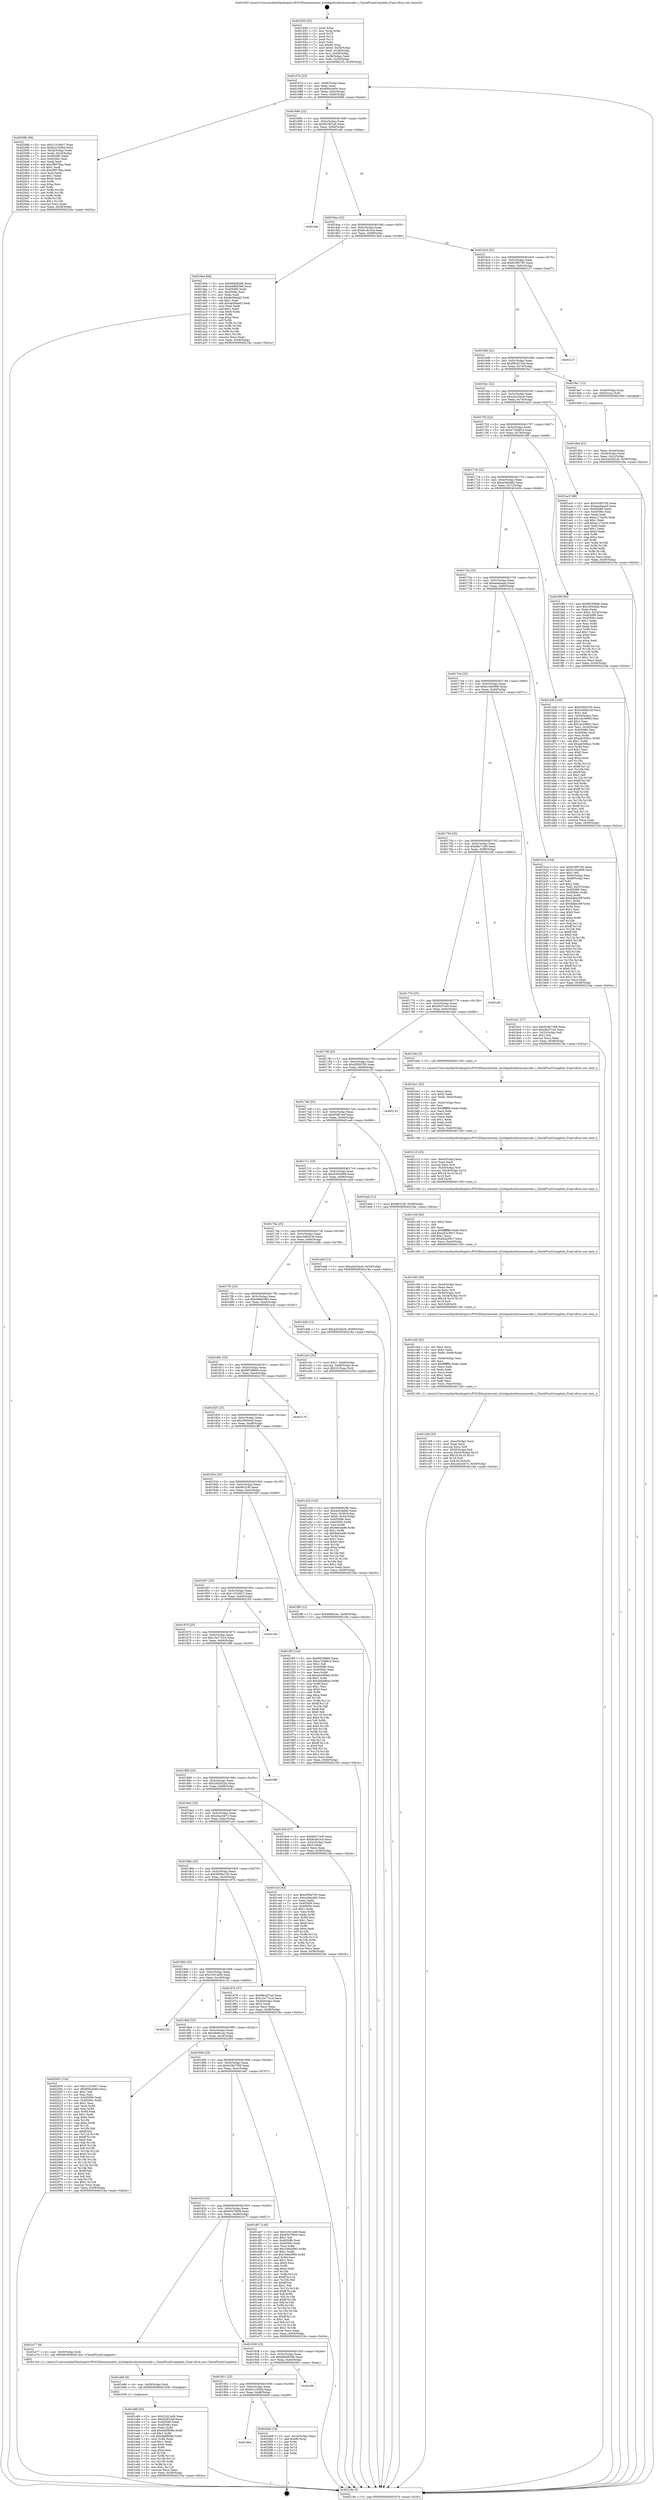 digraph "0x401650" {
  label = "0x401650 (/mnt/c/Users/mathe/Desktop/tcc/POCII/binaries/extr_h2odepsbrotlicencencode.c_CheckFlushComplete_Final-ollvm.out::main(0))"
  labelloc = "t"
  node[shape=record]

  Entry [label="",width=0.3,height=0.3,shape=circle,fillcolor=black,style=filled]
  "0x40167d" [label="{
     0x40167d [23]\l
     | [instrs]\l
     &nbsp;&nbsp;0x40167d \<+3\>: mov -0x58(%rbp),%eax\l
     &nbsp;&nbsp;0x401680 \<+2\>: mov %eax,%ecx\l
     &nbsp;&nbsp;0x401682 \<+6\>: sub $0x800cd404,%ecx\l
     &nbsp;&nbsp;0x401688 \<+3\>: mov %eax,-0x5c(%rbp)\l
     &nbsp;&nbsp;0x40168b \<+3\>: mov %ecx,-0x60(%rbp)\l
     &nbsp;&nbsp;0x40168e \<+6\>: je 000000000040208b \<main+0xa3b\>\l
  }"]
  "0x40208b" [label="{
     0x40208b [94]\l
     | [instrs]\l
     &nbsp;&nbsp;0x40208b \<+5\>: mov $0x115190c7,%eax\l
     &nbsp;&nbsp;0x402090 \<+5\>: mov $0x6c21656d,%ecx\l
     &nbsp;&nbsp;0x402095 \<+3\>: mov -0x34(%rbp),%edx\l
     &nbsp;&nbsp;0x402098 \<+3\>: mov %edx,-0x24(%rbp)\l
     &nbsp;&nbsp;0x40209b \<+7\>: mov 0x405080,%edx\l
     &nbsp;&nbsp;0x4020a2 \<+7\>: mov 0x40506c,%esi\l
     &nbsp;&nbsp;0x4020a9 \<+2\>: mov %edx,%edi\l
     &nbsp;&nbsp;0x4020ab \<+6\>: add $0xcf9078ea,%edi\l
     &nbsp;&nbsp;0x4020b1 \<+3\>: sub $0x1,%edi\l
     &nbsp;&nbsp;0x4020b4 \<+6\>: sub $0xcf9078ea,%edi\l
     &nbsp;&nbsp;0x4020ba \<+3\>: imul %edi,%edx\l
     &nbsp;&nbsp;0x4020bd \<+3\>: and $0x1,%edx\l
     &nbsp;&nbsp;0x4020c0 \<+3\>: cmp $0x0,%edx\l
     &nbsp;&nbsp;0x4020c3 \<+4\>: sete %r8b\l
     &nbsp;&nbsp;0x4020c7 \<+3\>: cmp $0xa,%esi\l
     &nbsp;&nbsp;0x4020ca \<+4\>: setl %r9b\l
     &nbsp;&nbsp;0x4020ce \<+3\>: mov %r8b,%r10b\l
     &nbsp;&nbsp;0x4020d1 \<+3\>: and %r9b,%r10b\l
     &nbsp;&nbsp;0x4020d4 \<+3\>: xor %r9b,%r8b\l
     &nbsp;&nbsp;0x4020d7 \<+3\>: or %r8b,%r10b\l
     &nbsp;&nbsp;0x4020da \<+4\>: test $0x1,%r10b\l
     &nbsp;&nbsp;0x4020de \<+3\>: cmovne %ecx,%eax\l
     &nbsp;&nbsp;0x4020e1 \<+3\>: mov %eax,-0x58(%rbp)\l
     &nbsp;&nbsp;0x4020e4 \<+5\>: jmp 000000000040218a \<main+0xb3a\>\l
  }"]
  "0x401694" [label="{
     0x401694 [22]\l
     | [instrs]\l
     &nbsp;&nbsp;0x401694 \<+5\>: jmp 0000000000401699 \<main+0x49\>\l
     &nbsp;&nbsp;0x401699 \<+3\>: mov -0x5c(%rbp),%eax\l
     &nbsp;&nbsp;0x40169c \<+5\>: sub $0x8a76f1a6,%eax\l
     &nbsp;&nbsp;0x4016a1 \<+3\>: mov %eax,-0x64(%rbp)\l
     &nbsp;&nbsp;0x4016a4 \<+6\>: je 0000000000401efe \<main+0x8ae\>\l
  }"]
  Exit [label="",width=0.3,height=0.3,shape=circle,fillcolor=black,style=filled,peripheries=2]
  "0x401efe" [label="{
     0x401efe\l
  }", style=dashed]
  "0x4016aa" [label="{
     0x4016aa [22]\l
     | [instrs]\l
     &nbsp;&nbsp;0x4016aa \<+5\>: jmp 00000000004016af \<main+0x5f\>\l
     &nbsp;&nbsp;0x4016af \<+3\>: mov -0x5c(%rbp),%eax\l
     &nbsp;&nbsp;0x4016b2 \<+5\>: sub $0x8cc8c3c4,%eax\l
     &nbsp;&nbsp;0x4016b7 \<+3\>: mov %eax,-0x68(%rbp)\l
     &nbsp;&nbsp;0x4016ba \<+6\>: je 00000000004019e4 \<main+0x394\>\l
  }"]
  "0x40196a" [label="{
     0x40196a\l
  }", style=dashed]
  "0x4019e4" [label="{
     0x4019e4 [88]\l
     | [instrs]\l
     &nbsp;&nbsp;0x4019e4 \<+5\>: mov $0x69dd8296,%eax\l
     &nbsp;&nbsp;0x4019e9 \<+5\>: mov $0xe98b6396,%ecx\l
     &nbsp;&nbsp;0x4019ee \<+7\>: mov 0x405080,%edx\l
     &nbsp;&nbsp;0x4019f5 \<+7\>: mov 0x40506c,%esi\l
     &nbsp;&nbsp;0x4019fc \<+2\>: mov %edx,%edi\l
     &nbsp;&nbsp;0x4019fe \<+6\>: sub $0x4e58dad3,%edi\l
     &nbsp;&nbsp;0x401a04 \<+3\>: sub $0x1,%edi\l
     &nbsp;&nbsp;0x401a07 \<+6\>: add $0x4e58dad3,%edi\l
     &nbsp;&nbsp;0x401a0d \<+3\>: imul %edi,%edx\l
     &nbsp;&nbsp;0x401a10 \<+3\>: and $0x1,%edx\l
     &nbsp;&nbsp;0x401a13 \<+3\>: cmp $0x0,%edx\l
     &nbsp;&nbsp;0x401a16 \<+4\>: sete %r8b\l
     &nbsp;&nbsp;0x401a1a \<+3\>: cmp $0xa,%esi\l
     &nbsp;&nbsp;0x401a1d \<+4\>: setl %r9b\l
     &nbsp;&nbsp;0x401a21 \<+3\>: mov %r8b,%r10b\l
     &nbsp;&nbsp;0x401a24 \<+3\>: and %r9b,%r10b\l
     &nbsp;&nbsp;0x401a27 \<+3\>: xor %r9b,%r8b\l
     &nbsp;&nbsp;0x401a2a \<+3\>: or %r8b,%r10b\l
     &nbsp;&nbsp;0x401a2d \<+4\>: test $0x1,%r10b\l
     &nbsp;&nbsp;0x401a31 \<+3\>: cmovne %ecx,%eax\l
     &nbsp;&nbsp;0x401a34 \<+3\>: mov %eax,-0x58(%rbp)\l
     &nbsp;&nbsp;0x401a37 \<+5\>: jmp 000000000040218a \<main+0xb3a\>\l
  }"]
  "0x4016c0" [label="{
     0x4016c0 [22]\l
     | [instrs]\l
     &nbsp;&nbsp;0x4016c0 \<+5\>: jmp 00000000004016c5 \<main+0x75\>\l
     &nbsp;&nbsp;0x4016c5 \<+3\>: mov -0x5c(%rbp),%eax\l
     &nbsp;&nbsp;0x4016c8 \<+5\>: sub $0x919f57d5,%eax\l
     &nbsp;&nbsp;0x4016cd \<+3\>: mov %eax,-0x6c(%rbp)\l
     &nbsp;&nbsp;0x4016d0 \<+6\>: je 0000000000402127 \<main+0xad7\>\l
  }"]
  "0x4020e9" [label="{
     0x4020e9 [19]\l
     | [instrs]\l
     &nbsp;&nbsp;0x4020e9 \<+3\>: mov -0x24(%rbp),%eax\l
     &nbsp;&nbsp;0x4020ec \<+7\>: add $0xd0,%rsp\l
     &nbsp;&nbsp;0x4020f3 \<+1\>: pop %rbx\l
     &nbsp;&nbsp;0x4020f4 \<+2\>: pop %r12\l
     &nbsp;&nbsp;0x4020f6 \<+2\>: pop %r14\l
     &nbsp;&nbsp;0x4020f8 \<+2\>: pop %r15\l
     &nbsp;&nbsp;0x4020fa \<+1\>: pop %rbp\l
     &nbsp;&nbsp;0x4020fb \<+1\>: ret\l
  }"]
  "0x402127" [label="{
     0x402127\l
  }", style=dashed]
  "0x4016d6" [label="{
     0x4016d6 [22]\l
     | [instrs]\l
     &nbsp;&nbsp;0x4016d6 \<+5\>: jmp 00000000004016db \<main+0x8b\>\l
     &nbsp;&nbsp;0x4016db \<+3\>: mov -0x5c(%rbp),%eax\l
     &nbsp;&nbsp;0x4016de \<+5\>: sub $0x98cd27ed,%eax\l
     &nbsp;&nbsp;0x4016e3 \<+3\>: mov %eax,-0x70(%rbp)\l
     &nbsp;&nbsp;0x4016e6 \<+6\>: je 00000000004019a7 \<main+0x357\>\l
  }"]
  "0x401951" [label="{
     0x401951 [25]\l
     | [instrs]\l
     &nbsp;&nbsp;0x401951 \<+5\>: jmp 0000000000401956 \<main+0x306\>\l
     &nbsp;&nbsp;0x401956 \<+3\>: mov -0x5c(%rbp),%eax\l
     &nbsp;&nbsp;0x401959 \<+5\>: sub $0x6c21656d,%eax\l
     &nbsp;&nbsp;0x40195e \<+6\>: mov %eax,-0xd8(%rbp)\l
     &nbsp;&nbsp;0x401964 \<+6\>: je 00000000004020e9 \<main+0xa99\>\l
  }"]
  "0x4019a7" [label="{
     0x4019a7 [13]\l
     | [instrs]\l
     &nbsp;&nbsp;0x4019a7 \<+4\>: mov -0x40(%rbp),%rax\l
     &nbsp;&nbsp;0x4019ab \<+4\>: mov 0x8(%rax),%rdi\l
     &nbsp;&nbsp;0x4019af \<+5\>: call 0000000000401060 \<atoi@plt\>\l
     | [calls]\l
     &nbsp;&nbsp;0x401060 \{1\} (unknown)\l
  }"]
  "0x4016ec" [label="{
     0x4016ec [22]\l
     | [instrs]\l
     &nbsp;&nbsp;0x4016ec \<+5\>: jmp 00000000004016f1 \<main+0xa1\>\l
     &nbsp;&nbsp;0x4016f1 \<+3\>: mov -0x5c(%rbp),%eax\l
     &nbsp;&nbsp;0x4016f4 \<+5\>: sub $0xa2b33ec6,%eax\l
     &nbsp;&nbsp;0x4016f9 \<+3\>: mov %eax,-0x74(%rbp)\l
     &nbsp;&nbsp;0x4016fc \<+6\>: je 0000000000401ac5 \<main+0x475\>\l
  }"]
  "0x4020fc" [label="{
     0x4020fc\l
  }", style=dashed]
  "0x401ac5" [label="{
     0x401ac5 [88]\l
     | [instrs]\l
     &nbsp;&nbsp;0x401ac5 \<+5\>: mov $0x919f57d5,%eax\l
     &nbsp;&nbsp;0x401aca \<+5\>: mov $0xaee6aaa0,%ecx\l
     &nbsp;&nbsp;0x401acf \<+7\>: mov 0x405080,%edx\l
     &nbsp;&nbsp;0x401ad6 \<+7\>: mov 0x40506c,%esi\l
     &nbsp;&nbsp;0x401add \<+2\>: mov %edx,%edi\l
     &nbsp;&nbsp;0x401adf \<+6\>: sub $0xa117a240,%edi\l
     &nbsp;&nbsp;0x401ae5 \<+3\>: sub $0x1,%edi\l
     &nbsp;&nbsp;0x401ae8 \<+6\>: add $0xa117a240,%edi\l
     &nbsp;&nbsp;0x401aee \<+3\>: imul %edi,%edx\l
     &nbsp;&nbsp;0x401af1 \<+3\>: and $0x1,%edx\l
     &nbsp;&nbsp;0x401af4 \<+3\>: cmp $0x0,%edx\l
     &nbsp;&nbsp;0x401af7 \<+4\>: sete %r8b\l
     &nbsp;&nbsp;0x401afb \<+3\>: cmp $0xa,%esi\l
     &nbsp;&nbsp;0x401afe \<+4\>: setl %r9b\l
     &nbsp;&nbsp;0x401b02 \<+3\>: mov %r8b,%r10b\l
     &nbsp;&nbsp;0x401b05 \<+3\>: and %r9b,%r10b\l
     &nbsp;&nbsp;0x401b08 \<+3\>: xor %r9b,%r8b\l
     &nbsp;&nbsp;0x401b0b \<+3\>: or %r8b,%r10b\l
     &nbsp;&nbsp;0x401b0e \<+4\>: test $0x1,%r10b\l
     &nbsp;&nbsp;0x401b12 \<+3\>: cmovne %ecx,%eax\l
     &nbsp;&nbsp;0x401b15 \<+3\>: mov %eax,-0x58(%rbp)\l
     &nbsp;&nbsp;0x401b18 \<+5\>: jmp 000000000040218a \<main+0xb3a\>\l
  }"]
  "0x401702" [label="{
     0x401702 [22]\l
     | [instrs]\l
     &nbsp;&nbsp;0x401702 \<+5\>: jmp 0000000000401707 \<main+0xb7\>\l
     &nbsp;&nbsp;0x401707 \<+3\>: mov -0x5c(%rbp),%eax\l
     &nbsp;&nbsp;0x40170a \<+5\>: sub $0xa72dd91d,%eax\l
     &nbsp;&nbsp;0x40170f \<+3\>: mov %eax,-0x78(%rbp)\l
     &nbsp;&nbsp;0x401712 \<+6\>: je 0000000000401f9f \<main+0x94f\>\l
  }"]
  "0x401e89" [label="{
     0x401e89 [93]\l
     | [instrs]\l
     &nbsp;&nbsp;0x401e89 \<+5\>: mov $0x31812ef4,%eax\l
     &nbsp;&nbsp;0x401e8e \<+5\>: mov $0xd5df14ef,%ecx\l
     &nbsp;&nbsp;0x401e93 \<+7\>: mov 0x405080,%edx\l
     &nbsp;&nbsp;0x401e9a \<+7\>: mov 0x40506c,%esi\l
     &nbsp;&nbsp;0x401ea1 \<+3\>: mov %edx,%r8d\l
     &nbsp;&nbsp;0x401ea4 \<+7\>: add $0xda9f809d,%r8d\l
     &nbsp;&nbsp;0x401eab \<+4\>: sub $0x1,%r8d\l
     &nbsp;&nbsp;0x401eaf \<+7\>: sub $0xda9f809d,%r8d\l
     &nbsp;&nbsp;0x401eb6 \<+4\>: imul %r8d,%edx\l
     &nbsp;&nbsp;0x401eba \<+3\>: and $0x1,%edx\l
     &nbsp;&nbsp;0x401ebd \<+3\>: cmp $0x0,%edx\l
     &nbsp;&nbsp;0x401ec0 \<+4\>: sete %r9b\l
     &nbsp;&nbsp;0x401ec4 \<+3\>: cmp $0xa,%esi\l
     &nbsp;&nbsp;0x401ec7 \<+4\>: setl %r10b\l
     &nbsp;&nbsp;0x401ecb \<+3\>: mov %r9b,%r11b\l
     &nbsp;&nbsp;0x401ece \<+3\>: and %r10b,%r11b\l
     &nbsp;&nbsp;0x401ed1 \<+3\>: xor %r10b,%r9b\l
     &nbsp;&nbsp;0x401ed4 \<+3\>: or %r9b,%r11b\l
     &nbsp;&nbsp;0x401ed7 \<+4\>: test $0x1,%r11b\l
     &nbsp;&nbsp;0x401edb \<+3\>: cmovne %ecx,%eax\l
     &nbsp;&nbsp;0x401ede \<+3\>: mov %eax,-0x58(%rbp)\l
     &nbsp;&nbsp;0x401ee1 \<+5\>: jmp 000000000040218a \<main+0xb3a\>\l
  }"]
  "0x401f9f" [label="{
     0x401f9f [90]\l
     | [instrs]\l
     &nbsp;&nbsp;0x401f9f \<+5\>: mov $0xf9539b66,%eax\l
     &nbsp;&nbsp;0x401fa4 \<+5\>: mov $0x39504ed,%ecx\l
     &nbsp;&nbsp;0x401fa9 \<+2\>: xor %edx,%edx\l
     &nbsp;&nbsp;0x401fab \<+7\>: movl $0x0,-0x34(%rbp)\l
     &nbsp;&nbsp;0x401fb2 \<+7\>: mov 0x405080,%esi\l
     &nbsp;&nbsp;0x401fb9 \<+7\>: mov 0x40506c,%edi\l
     &nbsp;&nbsp;0x401fc0 \<+3\>: sub $0x1,%edx\l
     &nbsp;&nbsp;0x401fc3 \<+3\>: mov %esi,%r8d\l
     &nbsp;&nbsp;0x401fc6 \<+3\>: add %edx,%r8d\l
     &nbsp;&nbsp;0x401fc9 \<+4\>: imul %r8d,%esi\l
     &nbsp;&nbsp;0x401fcd \<+3\>: and $0x1,%esi\l
     &nbsp;&nbsp;0x401fd0 \<+3\>: cmp $0x0,%esi\l
     &nbsp;&nbsp;0x401fd3 \<+4\>: sete %r9b\l
     &nbsp;&nbsp;0x401fd7 \<+3\>: cmp $0xa,%edi\l
     &nbsp;&nbsp;0x401fda \<+4\>: setl %r10b\l
     &nbsp;&nbsp;0x401fde \<+3\>: mov %r9b,%r11b\l
     &nbsp;&nbsp;0x401fe1 \<+3\>: and %r10b,%r11b\l
     &nbsp;&nbsp;0x401fe4 \<+3\>: xor %r10b,%r9b\l
     &nbsp;&nbsp;0x401fe7 \<+3\>: or %r9b,%r11b\l
     &nbsp;&nbsp;0x401fea \<+4\>: test $0x1,%r11b\l
     &nbsp;&nbsp;0x401fee \<+3\>: cmovne %ecx,%eax\l
     &nbsp;&nbsp;0x401ff1 \<+3\>: mov %eax,-0x58(%rbp)\l
     &nbsp;&nbsp;0x401ff4 \<+5\>: jmp 000000000040218a \<main+0xb3a\>\l
  }"]
  "0x401718" [label="{
     0x401718 [22]\l
     | [instrs]\l
     &nbsp;&nbsp;0x401718 \<+5\>: jmp 000000000040171d \<main+0xcd\>\l
     &nbsp;&nbsp;0x40171d \<+3\>: mov -0x5c(%rbp),%eax\l
     &nbsp;&nbsp;0x401720 \<+5\>: sub $0xac9a4482,%eax\l
     &nbsp;&nbsp;0x401725 \<+3\>: mov %eax,-0x7c(%rbp)\l
     &nbsp;&nbsp;0x401728 \<+6\>: je 0000000000401d36 \<main+0x6e6\>\l
  }"]
  "0x401e80" [label="{
     0x401e80 [9]\l
     | [instrs]\l
     &nbsp;&nbsp;0x401e80 \<+4\>: mov -0x50(%rbp),%rdi\l
     &nbsp;&nbsp;0x401e84 \<+5\>: call 0000000000401030 \<free@plt\>\l
     | [calls]\l
     &nbsp;&nbsp;0x401030 \{1\} (unknown)\l
  }"]
  "0x401d36" [label="{
     0x401d36 [165]\l
     | [instrs]\l
     &nbsp;&nbsp;0x401d36 \<+5\>: mov $0xd3f5d705,%eax\l
     &nbsp;&nbsp;0x401d3b \<+5\>: mov $0xe349423d,%ecx\l
     &nbsp;&nbsp;0x401d40 \<+2\>: mov $0x1,%dl\l
     &nbsp;&nbsp;0x401d42 \<+3\>: mov -0x54(%rbp),%esi\l
     &nbsp;&nbsp;0x401d45 \<+6\>: add $0x1ac599e5,%esi\l
     &nbsp;&nbsp;0x401d4b \<+3\>: add $0x1,%esi\l
     &nbsp;&nbsp;0x401d4e \<+6\>: sub $0x1ac599e5,%esi\l
     &nbsp;&nbsp;0x401d54 \<+3\>: mov %esi,-0x54(%rbp)\l
     &nbsp;&nbsp;0x401d57 \<+7\>: mov 0x405080,%esi\l
     &nbsp;&nbsp;0x401d5e \<+7\>: mov 0x40506c,%edi\l
     &nbsp;&nbsp;0x401d65 \<+3\>: mov %esi,%r8d\l
     &nbsp;&nbsp;0x401d68 \<+7\>: add $0xadc50ba1,%r8d\l
     &nbsp;&nbsp;0x401d6f \<+4\>: sub $0x1,%r8d\l
     &nbsp;&nbsp;0x401d73 \<+7\>: sub $0xadc50ba1,%r8d\l
     &nbsp;&nbsp;0x401d7a \<+4\>: imul %r8d,%esi\l
     &nbsp;&nbsp;0x401d7e \<+3\>: and $0x1,%esi\l
     &nbsp;&nbsp;0x401d81 \<+3\>: cmp $0x0,%esi\l
     &nbsp;&nbsp;0x401d84 \<+4\>: sete %r9b\l
     &nbsp;&nbsp;0x401d88 \<+3\>: cmp $0xa,%edi\l
     &nbsp;&nbsp;0x401d8b \<+4\>: setl %r10b\l
     &nbsp;&nbsp;0x401d8f \<+3\>: mov %r9b,%r11b\l
     &nbsp;&nbsp;0x401d92 \<+4\>: xor $0xff,%r11b\l
     &nbsp;&nbsp;0x401d96 \<+3\>: mov %r10b,%bl\l
     &nbsp;&nbsp;0x401d99 \<+3\>: xor $0xff,%bl\l
     &nbsp;&nbsp;0x401d9c \<+3\>: xor $0x1,%dl\l
     &nbsp;&nbsp;0x401d9f \<+3\>: mov %r11b,%r14b\l
     &nbsp;&nbsp;0x401da2 \<+4\>: and $0xff,%r14b\l
     &nbsp;&nbsp;0x401da6 \<+3\>: and %dl,%r9b\l
     &nbsp;&nbsp;0x401da9 \<+3\>: mov %bl,%r15b\l
     &nbsp;&nbsp;0x401dac \<+4\>: and $0xff,%r15b\l
     &nbsp;&nbsp;0x401db0 \<+3\>: and %dl,%r10b\l
     &nbsp;&nbsp;0x401db3 \<+3\>: or %r9b,%r14b\l
     &nbsp;&nbsp;0x401db6 \<+3\>: or %r10b,%r15b\l
     &nbsp;&nbsp;0x401db9 \<+3\>: xor %r15b,%r14b\l
     &nbsp;&nbsp;0x401dbc \<+3\>: or %bl,%r11b\l
     &nbsp;&nbsp;0x401dbf \<+4\>: xor $0xff,%r11b\l
     &nbsp;&nbsp;0x401dc3 \<+3\>: or $0x1,%dl\l
     &nbsp;&nbsp;0x401dc6 \<+3\>: and %dl,%r11b\l
     &nbsp;&nbsp;0x401dc9 \<+3\>: or %r11b,%r14b\l
     &nbsp;&nbsp;0x401dcc \<+4\>: test $0x1,%r14b\l
     &nbsp;&nbsp;0x401dd0 \<+3\>: cmovne %ecx,%eax\l
     &nbsp;&nbsp;0x401dd3 \<+3\>: mov %eax,-0x58(%rbp)\l
     &nbsp;&nbsp;0x401dd6 \<+5\>: jmp 000000000040218a \<main+0xb3a\>\l
  }"]
  "0x40172e" [label="{
     0x40172e [22]\l
     | [instrs]\l
     &nbsp;&nbsp;0x40172e \<+5\>: jmp 0000000000401733 \<main+0xe3\>\l
     &nbsp;&nbsp;0x401733 \<+3\>: mov -0x5c(%rbp),%eax\l
     &nbsp;&nbsp;0x401736 \<+5\>: sub $0xaee6aaa0,%eax\l
     &nbsp;&nbsp;0x40173b \<+3\>: mov %eax,-0x80(%rbp)\l
     &nbsp;&nbsp;0x40173e \<+6\>: je 0000000000401b1d \<main+0x4cd\>\l
  }"]
  "0x401938" [label="{
     0x401938 [25]\l
     | [instrs]\l
     &nbsp;&nbsp;0x401938 \<+5\>: jmp 000000000040193d \<main+0x2ed\>\l
     &nbsp;&nbsp;0x40193d \<+3\>: mov -0x5c(%rbp),%eax\l
     &nbsp;&nbsp;0x401940 \<+5\>: sub $0x69dd8296,%eax\l
     &nbsp;&nbsp;0x401945 \<+6\>: mov %eax,-0xd4(%rbp)\l
     &nbsp;&nbsp;0x40194b \<+6\>: je 00000000004020fc \<main+0xaac\>\l
  }"]
  "0x401b1d" [label="{
     0x401b1d [164]\l
     | [instrs]\l
     &nbsp;&nbsp;0x401b1d \<+5\>: mov $0x919f57d5,%eax\l
     &nbsp;&nbsp;0x401b22 \<+5\>: mov $0xb10a0908,%ecx\l
     &nbsp;&nbsp;0x401b27 \<+2\>: mov $0x1,%dl\l
     &nbsp;&nbsp;0x401b29 \<+3\>: mov -0x54(%rbp),%esi\l
     &nbsp;&nbsp;0x401b2c \<+3\>: cmp -0x48(%rbp),%esi\l
     &nbsp;&nbsp;0x401b2f \<+4\>: setl %dil\l
     &nbsp;&nbsp;0x401b33 \<+4\>: and $0x1,%dil\l
     &nbsp;&nbsp;0x401b37 \<+4\>: mov %dil,-0x25(%rbp)\l
     &nbsp;&nbsp;0x401b3b \<+7\>: mov 0x405080,%esi\l
     &nbsp;&nbsp;0x401b42 \<+8\>: mov 0x40506c,%r8d\l
     &nbsp;&nbsp;0x401b4a \<+3\>: mov %esi,%r9d\l
     &nbsp;&nbsp;0x401b4d \<+7\>: add $0x6dbbc0ff,%r9d\l
     &nbsp;&nbsp;0x401b54 \<+4\>: sub $0x1,%r9d\l
     &nbsp;&nbsp;0x401b58 \<+7\>: sub $0x6dbbc0ff,%r9d\l
     &nbsp;&nbsp;0x401b5f \<+4\>: imul %r9d,%esi\l
     &nbsp;&nbsp;0x401b63 \<+3\>: and $0x1,%esi\l
     &nbsp;&nbsp;0x401b66 \<+3\>: cmp $0x0,%esi\l
     &nbsp;&nbsp;0x401b69 \<+4\>: sete %dil\l
     &nbsp;&nbsp;0x401b6d \<+4\>: cmp $0xa,%r8d\l
     &nbsp;&nbsp;0x401b71 \<+4\>: setl %r10b\l
     &nbsp;&nbsp;0x401b75 \<+3\>: mov %dil,%r11b\l
     &nbsp;&nbsp;0x401b78 \<+4\>: xor $0xff,%r11b\l
     &nbsp;&nbsp;0x401b7c \<+3\>: mov %r10b,%bl\l
     &nbsp;&nbsp;0x401b7f \<+3\>: xor $0xff,%bl\l
     &nbsp;&nbsp;0x401b82 \<+3\>: xor $0x0,%dl\l
     &nbsp;&nbsp;0x401b85 \<+3\>: mov %r11b,%r14b\l
     &nbsp;&nbsp;0x401b88 \<+4\>: and $0x0,%r14b\l
     &nbsp;&nbsp;0x401b8c \<+3\>: and %dl,%dil\l
     &nbsp;&nbsp;0x401b8f \<+3\>: mov %bl,%r15b\l
     &nbsp;&nbsp;0x401b92 \<+4\>: and $0x0,%r15b\l
     &nbsp;&nbsp;0x401b96 \<+3\>: and %dl,%r10b\l
     &nbsp;&nbsp;0x401b99 \<+3\>: or %dil,%r14b\l
     &nbsp;&nbsp;0x401b9c \<+3\>: or %r10b,%r15b\l
     &nbsp;&nbsp;0x401b9f \<+3\>: xor %r15b,%r14b\l
     &nbsp;&nbsp;0x401ba2 \<+3\>: or %bl,%r11b\l
     &nbsp;&nbsp;0x401ba5 \<+4\>: xor $0xff,%r11b\l
     &nbsp;&nbsp;0x401ba9 \<+3\>: or $0x0,%dl\l
     &nbsp;&nbsp;0x401bac \<+3\>: and %dl,%r11b\l
     &nbsp;&nbsp;0x401baf \<+3\>: or %r11b,%r14b\l
     &nbsp;&nbsp;0x401bb2 \<+4\>: test $0x1,%r14b\l
     &nbsp;&nbsp;0x401bb6 \<+3\>: cmovne %ecx,%eax\l
     &nbsp;&nbsp;0x401bb9 \<+3\>: mov %eax,-0x58(%rbp)\l
     &nbsp;&nbsp;0x401bbc \<+5\>: jmp 000000000040218a \<main+0xb3a\>\l
  }"]
  "0x401744" [label="{
     0x401744 [25]\l
     | [instrs]\l
     &nbsp;&nbsp;0x401744 \<+5\>: jmp 0000000000401749 \<main+0xf9\>\l
     &nbsp;&nbsp;0x401749 \<+3\>: mov -0x5c(%rbp),%eax\l
     &nbsp;&nbsp;0x40174c \<+5\>: sub $0xb10a0908,%eax\l
     &nbsp;&nbsp;0x401751 \<+6\>: mov %eax,-0x84(%rbp)\l
     &nbsp;&nbsp;0x401757 \<+6\>: je 0000000000401bc1 \<main+0x571\>\l
  }"]
  "0x401e77" [label="{
     0x401e77 [9]\l
     | [instrs]\l
     &nbsp;&nbsp;0x401e77 \<+4\>: mov -0x50(%rbp),%rdi\l
     &nbsp;&nbsp;0x401e7b \<+5\>: call 00000000004013c0 \<CheckFlushComplete\>\l
     | [calls]\l
     &nbsp;&nbsp;0x4013c0 \{1\} (/mnt/c/Users/mathe/Desktop/tcc/POCII/binaries/extr_h2odepsbrotlicencencode.c_CheckFlushComplete_Final-ollvm.out::CheckFlushComplete)\l
  }"]
  "0x401bc1" [label="{
     0x401bc1 [27]\l
     | [instrs]\l
     &nbsp;&nbsp;0x401bc1 \<+5\>: mov $0x618e7309,%eax\l
     &nbsp;&nbsp;0x401bc6 \<+5\>: mov $0xd0cf7ce5,%ecx\l
     &nbsp;&nbsp;0x401bcb \<+3\>: mov -0x25(%rbp),%dl\l
     &nbsp;&nbsp;0x401bce \<+3\>: test $0x1,%dl\l
     &nbsp;&nbsp;0x401bd1 \<+3\>: cmovne %ecx,%eax\l
     &nbsp;&nbsp;0x401bd4 \<+3\>: mov %eax,-0x58(%rbp)\l
     &nbsp;&nbsp;0x401bd7 \<+5\>: jmp 000000000040218a \<main+0xb3a\>\l
  }"]
  "0x40175d" [label="{
     0x40175d [25]\l
     | [instrs]\l
     &nbsp;&nbsp;0x40175d \<+5\>: jmp 0000000000401762 \<main+0x112\>\l
     &nbsp;&nbsp;0x401762 \<+3\>: mov -0x5c(%rbp),%eax\l
     &nbsp;&nbsp;0x401765 \<+5\>: sub $0xb8e71ef0,%eax\l
     &nbsp;&nbsp;0x40176a \<+6\>: mov %eax,-0x88(%rbp)\l
     &nbsp;&nbsp;0x401770 \<+6\>: je 0000000000401ef2 \<main+0x8a2\>\l
  }"]
  "0x40191f" [label="{
     0x40191f [25]\l
     | [instrs]\l
     &nbsp;&nbsp;0x40191f \<+5\>: jmp 0000000000401924 \<main+0x2d4\>\l
     &nbsp;&nbsp;0x401924 \<+3\>: mov -0x5c(%rbp),%eax\l
     &nbsp;&nbsp;0x401927 \<+5\>: sub $0x65e790f4,%eax\l
     &nbsp;&nbsp;0x40192c \<+6\>: mov %eax,-0xd0(%rbp)\l
     &nbsp;&nbsp;0x401932 \<+6\>: je 0000000000401e77 \<main+0x827\>\l
  }"]
  "0x401ef2" [label="{
     0x401ef2\l
  }", style=dashed]
  "0x401776" [label="{
     0x401776 [25]\l
     | [instrs]\l
     &nbsp;&nbsp;0x401776 \<+5\>: jmp 000000000040177b \<main+0x12b\>\l
     &nbsp;&nbsp;0x40177b \<+3\>: mov -0x5c(%rbp),%eax\l
     &nbsp;&nbsp;0x40177e \<+5\>: sub $0xd0cf7ce5,%eax\l
     &nbsp;&nbsp;0x401783 \<+6\>: mov %eax,-0x8c(%rbp)\l
     &nbsp;&nbsp;0x401789 \<+6\>: je 0000000000401bdc \<main+0x58c\>\l
  }"]
  "0x401de7" [label="{
     0x401de7 [144]\l
     | [instrs]\l
     &nbsp;&nbsp;0x401de7 \<+5\>: mov $0x31812ef4,%eax\l
     &nbsp;&nbsp;0x401dec \<+5\>: mov $0x65e790f4,%ecx\l
     &nbsp;&nbsp;0x401df1 \<+2\>: mov $0x1,%dl\l
     &nbsp;&nbsp;0x401df3 \<+7\>: mov 0x405080,%esi\l
     &nbsp;&nbsp;0x401dfa \<+7\>: mov 0x40506c,%edi\l
     &nbsp;&nbsp;0x401e01 \<+3\>: mov %esi,%r8d\l
     &nbsp;&nbsp;0x401e04 \<+7\>: add $0x169a5985,%r8d\l
     &nbsp;&nbsp;0x401e0b \<+4\>: sub $0x1,%r8d\l
     &nbsp;&nbsp;0x401e0f \<+7\>: sub $0x169a5985,%r8d\l
     &nbsp;&nbsp;0x401e16 \<+4\>: imul %r8d,%esi\l
     &nbsp;&nbsp;0x401e1a \<+3\>: and $0x1,%esi\l
     &nbsp;&nbsp;0x401e1d \<+3\>: cmp $0x0,%esi\l
     &nbsp;&nbsp;0x401e20 \<+4\>: sete %r9b\l
     &nbsp;&nbsp;0x401e24 \<+3\>: cmp $0xa,%edi\l
     &nbsp;&nbsp;0x401e27 \<+4\>: setl %r10b\l
     &nbsp;&nbsp;0x401e2b \<+3\>: mov %r9b,%r11b\l
     &nbsp;&nbsp;0x401e2e \<+4\>: xor $0xff,%r11b\l
     &nbsp;&nbsp;0x401e32 \<+3\>: mov %r10b,%bl\l
     &nbsp;&nbsp;0x401e35 \<+3\>: xor $0xff,%bl\l
     &nbsp;&nbsp;0x401e38 \<+3\>: xor $0x1,%dl\l
     &nbsp;&nbsp;0x401e3b \<+3\>: mov %r11b,%r14b\l
     &nbsp;&nbsp;0x401e3e \<+4\>: and $0xff,%r14b\l
     &nbsp;&nbsp;0x401e42 \<+3\>: and %dl,%r9b\l
     &nbsp;&nbsp;0x401e45 \<+3\>: mov %bl,%r15b\l
     &nbsp;&nbsp;0x401e48 \<+4\>: and $0xff,%r15b\l
     &nbsp;&nbsp;0x401e4c \<+3\>: and %dl,%r10b\l
     &nbsp;&nbsp;0x401e4f \<+3\>: or %r9b,%r14b\l
     &nbsp;&nbsp;0x401e52 \<+3\>: or %r10b,%r15b\l
     &nbsp;&nbsp;0x401e55 \<+3\>: xor %r15b,%r14b\l
     &nbsp;&nbsp;0x401e58 \<+3\>: or %bl,%r11b\l
     &nbsp;&nbsp;0x401e5b \<+4\>: xor $0xff,%r11b\l
     &nbsp;&nbsp;0x401e5f \<+3\>: or $0x1,%dl\l
     &nbsp;&nbsp;0x401e62 \<+3\>: and %dl,%r11b\l
     &nbsp;&nbsp;0x401e65 \<+3\>: or %r11b,%r14b\l
     &nbsp;&nbsp;0x401e68 \<+4\>: test $0x1,%r14b\l
     &nbsp;&nbsp;0x401e6c \<+3\>: cmovne %ecx,%eax\l
     &nbsp;&nbsp;0x401e6f \<+3\>: mov %eax,-0x58(%rbp)\l
     &nbsp;&nbsp;0x401e72 \<+5\>: jmp 000000000040218a \<main+0xb3a\>\l
  }"]
  "0x401bdc" [label="{
     0x401bdc [5]\l
     | [instrs]\l
     &nbsp;&nbsp;0x401bdc \<+5\>: call 0000000000401160 \<next_i\>\l
     | [calls]\l
     &nbsp;&nbsp;0x401160 \{1\} (/mnt/c/Users/mathe/Desktop/tcc/POCII/binaries/extr_h2odepsbrotlicencencode.c_CheckFlushComplete_Final-ollvm.out::next_i)\l
  }"]
  "0x40178f" [label="{
     0x40178f [25]\l
     | [instrs]\l
     &nbsp;&nbsp;0x40178f \<+5\>: jmp 0000000000401794 \<main+0x144\>\l
     &nbsp;&nbsp;0x401794 \<+3\>: mov -0x5c(%rbp),%eax\l
     &nbsp;&nbsp;0x401797 \<+5\>: sub $0xd3f5d705,%eax\l
     &nbsp;&nbsp;0x40179c \<+6\>: mov %eax,-0x90(%rbp)\l
     &nbsp;&nbsp;0x4017a2 \<+6\>: je 0000000000402133 \<main+0xae3\>\l
  }"]
  "0x401906" [label="{
     0x401906 [25]\l
     | [instrs]\l
     &nbsp;&nbsp;0x401906 \<+5\>: jmp 000000000040190b \<main+0x2bb\>\l
     &nbsp;&nbsp;0x40190b \<+3\>: mov -0x5c(%rbp),%eax\l
     &nbsp;&nbsp;0x40190e \<+5\>: sub $0x618e7309,%eax\l
     &nbsp;&nbsp;0x401913 \<+6\>: mov %eax,-0xcc(%rbp)\l
     &nbsp;&nbsp;0x401919 \<+6\>: je 0000000000401de7 \<main+0x797\>\l
  }"]
  "0x402133" [label="{
     0x402133\l
  }", style=dashed]
  "0x4017a8" [label="{
     0x4017a8 [25]\l
     | [instrs]\l
     &nbsp;&nbsp;0x4017a8 \<+5\>: jmp 00000000004017ad \<main+0x15d\>\l
     &nbsp;&nbsp;0x4017ad \<+3\>: mov -0x5c(%rbp),%eax\l
     &nbsp;&nbsp;0x4017b0 \<+5\>: sub $0xd5df14ef,%eax\l
     &nbsp;&nbsp;0x4017b5 \<+6\>: mov %eax,-0x94(%rbp)\l
     &nbsp;&nbsp;0x4017bb \<+6\>: je 0000000000401ee6 \<main+0x896\>\l
  }"]
  "0x402005" [label="{
     0x402005 [134]\l
     | [instrs]\l
     &nbsp;&nbsp;0x402005 \<+5\>: mov $0x115190c7,%eax\l
     &nbsp;&nbsp;0x40200a \<+5\>: mov $0x800cd404,%ecx\l
     &nbsp;&nbsp;0x40200f \<+2\>: mov $0x1,%dl\l
     &nbsp;&nbsp;0x402011 \<+2\>: xor %esi,%esi\l
     &nbsp;&nbsp;0x402013 \<+7\>: mov 0x405080,%edi\l
     &nbsp;&nbsp;0x40201a \<+8\>: mov 0x40506c,%r8d\l
     &nbsp;&nbsp;0x402022 \<+3\>: sub $0x1,%esi\l
     &nbsp;&nbsp;0x402025 \<+3\>: mov %edi,%r9d\l
     &nbsp;&nbsp;0x402028 \<+3\>: add %esi,%r9d\l
     &nbsp;&nbsp;0x40202b \<+4\>: imul %r9d,%edi\l
     &nbsp;&nbsp;0x40202f \<+3\>: and $0x1,%edi\l
     &nbsp;&nbsp;0x402032 \<+3\>: cmp $0x0,%edi\l
     &nbsp;&nbsp;0x402035 \<+4\>: sete %r10b\l
     &nbsp;&nbsp;0x402039 \<+4\>: cmp $0xa,%r8d\l
     &nbsp;&nbsp;0x40203d \<+4\>: setl %r11b\l
     &nbsp;&nbsp;0x402041 \<+3\>: mov %r10b,%bl\l
     &nbsp;&nbsp;0x402044 \<+3\>: xor $0xff,%bl\l
     &nbsp;&nbsp;0x402047 \<+3\>: mov %r11b,%r14b\l
     &nbsp;&nbsp;0x40204a \<+4\>: xor $0xff,%r14b\l
     &nbsp;&nbsp;0x40204e \<+3\>: xor $0x0,%dl\l
     &nbsp;&nbsp;0x402051 \<+3\>: mov %bl,%r15b\l
     &nbsp;&nbsp;0x402054 \<+4\>: and $0x0,%r15b\l
     &nbsp;&nbsp;0x402058 \<+3\>: and %dl,%r10b\l
     &nbsp;&nbsp;0x40205b \<+3\>: mov %r14b,%r12b\l
     &nbsp;&nbsp;0x40205e \<+4\>: and $0x0,%r12b\l
     &nbsp;&nbsp;0x402062 \<+3\>: and %dl,%r11b\l
     &nbsp;&nbsp;0x402065 \<+3\>: or %r10b,%r15b\l
     &nbsp;&nbsp;0x402068 \<+3\>: or %r11b,%r12b\l
     &nbsp;&nbsp;0x40206b \<+3\>: xor %r12b,%r15b\l
     &nbsp;&nbsp;0x40206e \<+3\>: or %r14b,%bl\l
     &nbsp;&nbsp;0x402071 \<+3\>: xor $0xff,%bl\l
     &nbsp;&nbsp;0x402074 \<+3\>: or $0x0,%dl\l
     &nbsp;&nbsp;0x402077 \<+2\>: and %dl,%bl\l
     &nbsp;&nbsp;0x402079 \<+3\>: or %bl,%r15b\l
     &nbsp;&nbsp;0x40207c \<+4\>: test $0x1,%r15b\l
     &nbsp;&nbsp;0x402080 \<+3\>: cmovne %ecx,%eax\l
     &nbsp;&nbsp;0x402083 \<+3\>: mov %eax,-0x58(%rbp)\l
     &nbsp;&nbsp;0x402086 \<+5\>: jmp 000000000040218a \<main+0xb3a\>\l
  }"]
  "0x401ee6" [label="{
     0x401ee6 [12]\l
     | [instrs]\l
     &nbsp;&nbsp;0x401ee6 \<+7\>: movl $0x8fc31fb,-0x58(%rbp)\l
     &nbsp;&nbsp;0x401eed \<+5\>: jmp 000000000040218a \<main+0xb3a\>\l
  }"]
  "0x4017c1" [label="{
     0x4017c1 [25]\l
     | [instrs]\l
     &nbsp;&nbsp;0x4017c1 \<+5\>: jmp 00000000004017c6 \<main+0x176\>\l
     &nbsp;&nbsp;0x4017c6 \<+3\>: mov -0x5c(%rbp),%eax\l
     &nbsp;&nbsp;0x4017c9 \<+5\>: sub $0xdc93a686,%eax\l
     &nbsp;&nbsp;0x4017ce \<+6\>: mov %eax,-0x98(%rbp)\l
     &nbsp;&nbsp;0x4017d4 \<+6\>: je 0000000000401ab9 \<main+0x469\>\l
  }"]
  "0x4018ed" [label="{
     0x4018ed [25]\l
     | [instrs]\l
     &nbsp;&nbsp;0x4018ed \<+5\>: jmp 00000000004018f2 \<main+0x2a2\>\l
     &nbsp;&nbsp;0x4018f2 \<+3\>: mov -0x5c(%rbp),%eax\l
     &nbsp;&nbsp;0x4018f5 \<+5\>: sub $0x48d8ccec,%eax\l
     &nbsp;&nbsp;0x4018fa \<+6\>: mov %eax,-0xc8(%rbp)\l
     &nbsp;&nbsp;0x401900 \<+6\>: je 0000000000402005 \<main+0x9b5\>\l
  }"]
  "0x401ab9" [label="{
     0x401ab9 [12]\l
     | [instrs]\l
     &nbsp;&nbsp;0x401ab9 \<+7\>: movl $0xa2b33ec6,-0x58(%rbp)\l
     &nbsp;&nbsp;0x401ac0 \<+5\>: jmp 000000000040218a \<main+0xb3a\>\l
  }"]
  "0x4017da" [label="{
     0x4017da [25]\l
     | [instrs]\l
     &nbsp;&nbsp;0x4017da \<+5\>: jmp 00000000004017df \<main+0x18f\>\l
     &nbsp;&nbsp;0x4017df \<+3\>: mov -0x5c(%rbp),%eax\l
     &nbsp;&nbsp;0x4017e2 \<+5\>: sub $0xe349423d,%eax\l
     &nbsp;&nbsp;0x4017e7 \<+6\>: mov %eax,-0x9c(%rbp)\l
     &nbsp;&nbsp;0x4017ed \<+6\>: je 0000000000401ddb \<main+0x78b\>\l
  }"]
  "0x402152" [label="{
     0x402152\l
  }", style=dashed]
  "0x401ddb" [label="{
     0x401ddb [12]\l
     | [instrs]\l
     &nbsp;&nbsp;0x401ddb \<+7\>: movl $0xa2b33ec6,-0x58(%rbp)\l
     &nbsp;&nbsp;0x401de2 \<+5\>: jmp 000000000040218a \<main+0xb3a\>\l
  }"]
  "0x4017f3" [label="{
     0x4017f3 [25]\l
     | [instrs]\l
     &nbsp;&nbsp;0x4017f3 \<+5\>: jmp 00000000004017f8 \<main+0x1a8\>\l
     &nbsp;&nbsp;0x4017f8 \<+3\>: mov -0x5c(%rbp),%eax\l
     &nbsp;&nbsp;0x4017fb \<+5\>: sub $0xe98b6396,%eax\l
     &nbsp;&nbsp;0x401800 \<+6\>: mov %eax,-0xa0(%rbp)\l
     &nbsp;&nbsp;0x401806 \<+6\>: je 0000000000401a3c \<main+0x3ec\>\l
  }"]
  "0x401cb8" [label="{
     0x401cb8 [43]\l
     | [instrs]\l
     &nbsp;&nbsp;0x401cb8 \<+6\>: mov -0xec(%rbp),%ecx\l
     &nbsp;&nbsp;0x401cbe \<+3\>: imul %eax,%ecx\l
     &nbsp;&nbsp;0x401cc1 \<+3\>: movslq %ecx,%r8\l
     &nbsp;&nbsp;0x401cc4 \<+4\>: mov -0x50(%rbp),%r9\l
     &nbsp;&nbsp;0x401cc8 \<+4\>: movslq -0x54(%rbp),%r10\l
     &nbsp;&nbsp;0x401ccc \<+4\>: imul $0x18,%r10,%r10\l
     &nbsp;&nbsp;0x401cd0 \<+3\>: add %r10,%r9\l
     &nbsp;&nbsp;0x401cd3 \<+4\>: mov %r8,0x10(%r9)\l
     &nbsp;&nbsp;0x401cd7 \<+7\>: movl $0x2dac4473,-0x58(%rbp)\l
     &nbsp;&nbsp;0x401cde \<+5\>: jmp 000000000040218a \<main+0xb3a\>\l
  }"]
  "0x401a3c" [label="{
     0x401a3c [20]\l
     | [instrs]\l
     &nbsp;&nbsp;0x401a3c \<+7\>: movl $0x1,-0x48(%rbp)\l
     &nbsp;&nbsp;0x401a43 \<+4\>: movslq -0x48(%rbp),%rax\l
     &nbsp;&nbsp;0x401a47 \<+4\>: imul $0x18,%rax,%rdi\l
     &nbsp;&nbsp;0x401a4b \<+5\>: call 0000000000401050 \<malloc@plt\>\l
     | [calls]\l
     &nbsp;&nbsp;0x401050 \{1\} (unknown)\l
  }"]
  "0x40180c" [label="{
     0x40180c [25]\l
     | [instrs]\l
     &nbsp;&nbsp;0x40180c \<+5\>: jmp 0000000000401811 \<main+0x1c1\>\l
     &nbsp;&nbsp;0x401811 \<+3\>: mov -0x5c(%rbp),%eax\l
     &nbsp;&nbsp;0x401814 \<+5\>: sub $0xf9539b66,%eax\l
     &nbsp;&nbsp;0x401819 \<+6\>: mov %eax,-0xa4(%rbp)\l
     &nbsp;&nbsp;0x40181f \<+6\>: je 0000000000402170 \<main+0xb20\>\l
  }"]
  "0x401c84" [label="{
     0x401c84 [52]\l
     | [instrs]\l
     &nbsp;&nbsp;0x401c84 \<+2\>: xor %ecx,%ecx\l
     &nbsp;&nbsp;0x401c86 \<+5\>: mov $0x2,%edx\l
     &nbsp;&nbsp;0x401c8b \<+6\>: mov %edx,-0xe8(%rbp)\l
     &nbsp;&nbsp;0x401c91 \<+1\>: cltd\l
     &nbsp;&nbsp;0x401c92 \<+6\>: mov -0xe8(%rbp),%esi\l
     &nbsp;&nbsp;0x401c98 \<+2\>: idiv %esi\l
     &nbsp;&nbsp;0x401c9a \<+6\>: imul $0xfffffffe,%edx,%edx\l
     &nbsp;&nbsp;0x401ca0 \<+2\>: mov %ecx,%edi\l
     &nbsp;&nbsp;0x401ca2 \<+2\>: sub %edx,%edi\l
     &nbsp;&nbsp;0x401ca4 \<+2\>: mov %ecx,%edx\l
     &nbsp;&nbsp;0x401ca6 \<+3\>: sub $0x1,%edx\l
     &nbsp;&nbsp;0x401ca9 \<+2\>: add %edx,%edi\l
     &nbsp;&nbsp;0x401cab \<+2\>: sub %edi,%ecx\l
     &nbsp;&nbsp;0x401cad \<+6\>: mov %ecx,-0xec(%rbp)\l
     &nbsp;&nbsp;0x401cb3 \<+5\>: call 0000000000401160 \<next_i\>\l
     | [calls]\l
     &nbsp;&nbsp;0x401160 \{1\} (/mnt/c/Users/mathe/Desktop/tcc/POCII/binaries/extr_h2odepsbrotlicencencode.c_CheckFlushComplete_Final-ollvm.out::next_i)\l
  }"]
  "0x402170" [label="{
     0x402170\l
  }", style=dashed]
  "0x401825" [label="{
     0x401825 [25]\l
     | [instrs]\l
     &nbsp;&nbsp;0x401825 \<+5\>: jmp 000000000040182a \<main+0x1da\>\l
     &nbsp;&nbsp;0x40182a \<+3\>: mov -0x5c(%rbp),%eax\l
     &nbsp;&nbsp;0x40182d \<+5\>: sub $0x39504ed,%eax\l
     &nbsp;&nbsp;0x401832 \<+6\>: mov %eax,-0xa8(%rbp)\l
     &nbsp;&nbsp;0x401838 \<+6\>: je 0000000000401ff9 \<main+0x9a9\>\l
  }"]
  "0x401c60" [label="{
     0x401c60 [36]\l
     | [instrs]\l
     &nbsp;&nbsp;0x401c60 \<+6\>: mov -0xe4(%rbp),%ecx\l
     &nbsp;&nbsp;0x401c66 \<+3\>: imul %eax,%ecx\l
     &nbsp;&nbsp;0x401c69 \<+3\>: movslq %ecx,%r8\l
     &nbsp;&nbsp;0x401c6c \<+4\>: mov -0x50(%rbp),%r9\l
     &nbsp;&nbsp;0x401c70 \<+4\>: movslq -0x54(%rbp),%r10\l
     &nbsp;&nbsp;0x401c74 \<+4\>: imul $0x18,%r10,%r10\l
     &nbsp;&nbsp;0x401c78 \<+3\>: add %r10,%r9\l
     &nbsp;&nbsp;0x401c7b \<+4\>: mov %r8,0x8(%r9)\l
     &nbsp;&nbsp;0x401c7f \<+5\>: call 0000000000401160 \<next_i\>\l
     | [calls]\l
     &nbsp;&nbsp;0x401160 \{1\} (/mnt/c/Users/mathe/Desktop/tcc/POCII/binaries/extr_h2odepsbrotlicencencode.c_CheckFlushComplete_Final-ollvm.out::next_i)\l
  }"]
  "0x401ff9" [label="{
     0x401ff9 [12]\l
     | [instrs]\l
     &nbsp;&nbsp;0x401ff9 \<+7\>: movl $0x48d8ccec,-0x58(%rbp)\l
     &nbsp;&nbsp;0x402000 \<+5\>: jmp 000000000040218a \<main+0xb3a\>\l
  }"]
  "0x40183e" [label="{
     0x40183e [25]\l
     | [instrs]\l
     &nbsp;&nbsp;0x40183e \<+5\>: jmp 0000000000401843 \<main+0x1f3\>\l
     &nbsp;&nbsp;0x401843 \<+3\>: mov -0x5c(%rbp),%eax\l
     &nbsp;&nbsp;0x401846 \<+5\>: sub $0x8fc31fb,%eax\l
     &nbsp;&nbsp;0x40184b \<+6\>: mov %eax,-0xac(%rbp)\l
     &nbsp;&nbsp;0x401851 \<+6\>: je 0000000000401f0f \<main+0x8bf\>\l
  }"]
  "0x401c38" [label="{
     0x401c38 [40]\l
     | [instrs]\l
     &nbsp;&nbsp;0x401c38 \<+5\>: mov $0x2,%ecx\l
     &nbsp;&nbsp;0x401c3d \<+1\>: cltd\l
     &nbsp;&nbsp;0x401c3e \<+2\>: idiv %ecx\l
     &nbsp;&nbsp;0x401c40 \<+6\>: imul $0xfffffffe,%edx,%ecx\l
     &nbsp;&nbsp;0x401c46 \<+6\>: add $0xd42a3927,%ecx\l
     &nbsp;&nbsp;0x401c4c \<+3\>: add $0x1,%ecx\l
     &nbsp;&nbsp;0x401c4f \<+6\>: sub $0xd42a3927,%ecx\l
     &nbsp;&nbsp;0x401c55 \<+6\>: mov %ecx,-0xe4(%rbp)\l
     &nbsp;&nbsp;0x401c5b \<+5\>: call 0000000000401160 \<next_i\>\l
     | [calls]\l
     &nbsp;&nbsp;0x401160 \{1\} (/mnt/c/Users/mathe/Desktop/tcc/POCII/binaries/extr_h2odepsbrotlicencencode.c_CheckFlushComplete_Final-ollvm.out::next_i)\l
  }"]
  "0x401f0f" [label="{
     0x401f0f [144]\l
     | [instrs]\l
     &nbsp;&nbsp;0x401f0f \<+5\>: mov $0xf9539b66,%eax\l
     &nbsp;&nbsp;0x401f14 \<+5\>: mov $0xa72dd91d,%ecx\l
     &nbsp;&nbsp;0x401f19 \<+2\>: mov $0x1,%dl\l
     &nbsp;&nbsp;0x401f1b \<+7\>: mov 0x405080,%esi\l
     &nbsp;&nbsp;0x401f22 \<+7\>: mov 0x40506c,%edi\l
     &nbsp;&nbsp;0x401f29 \<+3\>: mov %esi,%r8d\l
     &nbsp;&nbsp;0x401f2c \<+7\>: sub $0xed4496ad,%r8d\l
     &nbsp;&nbsp;0x401f33 \<+4\>: sub $0x1,%r8d\l
     &nbsp;&nbsp;0x401f37 \<+7\>: add $0xed4496ad,%r8d\l
     &nbsp;&nbsp;0x401f3e \<+4\>: imul %r8d,%esi\l
     &nbsp;&nbsp;0x401f42 \<+3\>: and $0x1,%esi\l
     &nbsp;&nbsp;0x401f45 \<+3\>: cmp $0x0,%esi\l
     &nbsp;&nbsp;0x401f48 \<+4\>: sete %r9b\l
     &nbsp;&nbsp;0x401f4c \<+3\>: cmp $0xa,%edi\l
     &nbsp;&nbsp;0x401f4f \<+4\>: setl %r10b\l
     &nbsp;&nbsp;0x401f53 \<+3\>: mov %r9b,%r11b\l
     &nbsp;&nbsp;0x401f56 \<+4\>: xor $0xff,%r11b\l
     &nbsp;&nbsp;0x401f5a \<+3\>: mov %r10b,%bl\l
     &nbsp;&nbsp;0x401f5d \<+3\>: xor $0xff,%bl\l
     &nbsp;&nbsp;0x401f60 \<+3\>: xor $0x0,%dl\l
     &nbsp;&nbsp;0x401f63 \<+3\>: mov %r11b,%r14b\l
     &nbsp;&nbsp;0x401f66 \<+4\>: and $0x0,%r14b\l
     &nbsp;&nbsp;0x401f6a \<+3\>: and %dl,%r9b\l
     &nbsp;&nbsp;0x401f6d \<+3\>: mov %bl,%r15b\l
     &nbsp;&nbsp;0x401f70 \<+4\>: and $0x0,%r15b\l
     &nbsp;&nbsp;0x401f74 \<+3\>: and %dl,%r10b\l
     &nbsp;&nbsp;0x401f77 \<+3\>: or %r9b,%r14b\l
     &nbsp;&nbsp;0x401f7a \<+3\>: or %r10b,%r15b\l
     &nbsp;&nbsp;0x401f7d \<+3\>: xor %r15b,%r14b\l
     &nbsp;&nbsp;0x401f80 \<+3\>: or %bl,%r11b\l
     &nbsp;&nbsp;0x401f83 \<+4\>: xor $0xff,%r11b\l
     &nbsp;&nbsp;0x401f87 \<+3\>: or $0x0,%dl\l
     &nbsp;&nbsp;0x401f8a \<+3\>: and %dl,%r11b\l
     &nbsp;&nbsp;0x401f8d \<+3\>: or %r11b,%r14b\l
     &nbsp;&nbsp;0x401f90 \<+4\>: test $0x1,%r14b\l
     &nbsp;&nbsp;0x401f94 \<+3\>: cmovne %ecx,%eax\l
     &nbsp;&nbsp;0x401f97 \<+3\>: mov %eax,-0x58(%rbp)\l
     &nbsp;&nbsp;0x401f9a \<+5\>: jmp 000000000040218a \<main+0xb3a\>\l
  }"]
  "0x401857" [label="{
     0x401857 [25]\l
     | [instrs]\l
     &nbsp;&nbsp;0x401857 \<+5\>: jmp 000000000040185c \<main+0x20c\>\l
     &nbsp;&nbsp;0x40185c \<+3\>: mov -0x5c(%rbp),%eax\l
     &nbsp;&nbsp;0x40185f \<+5\>: sub $0x115190c7,%eax\l
     &nbsp;&nbsp;0x401864 \<+6\>: mov %eax,-0xb0(%rbp)\l
     &nbsp;&nbsp;0x40186a \<+6\>: je 0000000000402183 \<main+0xb33\>\l
  }"]
  "0x401c15" [label="{
     0x401c15 [35]\l
     | [instrs]\l
     &nbsp;&nbsp;0x401c15 \<+6\>: mov -0xe0(%rbp),%ecx\l
     &nbsp;&nbsp;0x401c1b \<+3\>: imul %eax,%ecx\l
     &nbsp;&nbsp;0x401c1e \<+3\>: movslq %ecx,%r8\l
     &nbsp;&nbsp;0x401c21 \<+4\>: mov -0x50(%rbp),%r9\l
     &nbsp;&nbsp;0x401c25 \<+4\>: movslq -0x54(%rbp),%r10\l
     &nbsp;&nbsp;0x401c29 \<+4\>: imul $0x18,%r10,%r10\l
     &nbsp;&nbsp;0x401c2d \<+3\>: add %r10,%r9\l
     &nbsp;&nbsp;0x401c30 \<+3\>: mov %r8,(%r9)\l
     &nbsp;&nbsp;0x401c33 \<+5\>: call 0000000000401160 \<next_i\>\l
     | [calls]\l
     &nbsp;&nbsp;0x401160 \{1\} (/mnt/c/Users/mathe/Desktop/tcc/POCII/binaries/extr_h2odepsbrotlicencencode.c_CheckFlushComplete_Final-ollvm.out::next_i)\l
  }"]
  "0x402183" [label="{
     0x402183\l
  }", style=dashed]
  "0x401870" [label="{
     0x401870 [25]\l
     | [instrs]\l
     &nbsp;&nbsp;0x401870 \<+5\>: jmp 0000000000401875 \<main+0x225\>\l
     &nbsp;&nbsp;0x401875 \<+3\>: mov -0x5c(%rbp),%eax\l
     &nbsp;&nbsp;0x401878 \<+5\>: sub $0x15e77a1d,%eax\l
     &nbsp;&nbsp;0x40187d \<+6\>: mov %eax,-0xb4(%rbp)\l
     &nbsp;&nbsp;0x401883 \<+6\>: je 000000000040198f \<main+0x33f\>\l
  }"]
  "0x401be1" [label="{
     0x401be1 [52]\l
     | [instrs]\l
     &nbsp;&nbsp;0x401be1 \<+2\>: xor %ecx,%ecx\l
     &nbsp;&nbsp;0x401be3 \<+5\>: mov $0x2,%edx\l
     &nbsp;&nbsp;0x401be8 \<+6\>: mov %edx,-0xdc(%rbp)\l
     &nbsp;&nbsp;0x401bee \<+1\>: cltd\l
     &nbsp;&nbsp;0x401bef \<+6\>: mov -0xdc(%rbp),%esi\l
     &nbsp;&nbsp;0x401bf5 \<+2\>: idiv %esi\l
     &nbsp;&nbsp;0x401bf7 \<+6\>: imul $0xfffffffe,%edx,%edx\l
     &nbsp;&nbsp;0x401bfd \<+2\>: mov %ecx,%edi\l
     &nbsp;&nbsp;0x401bff \<+2\>: sub %edx,%edi\l
     &nbsp;&nbsp;0x401c01 \<+2\>: mov %ecx,%edx\l
     &nbsp;&nbsp;0x401c03 \<+3\>: sub $0x1,%edx\l
     &nbsp;&nbsp;0x401c06 \<+2\>: add %edx,%edi\l
     &nbsp;&nbsp;0x401c08 \<+2\>: sub %edi,%ecx\l
     &nbsp;&nbsp;0x401c0a \<+6\>: mov %ecx,-0xe0(%rbp)\l
     &nbsp;&nbsp;0x401c10 \<+5\>: call 0000000000401160 \<next_i\>\l
     | [calls]\l
     &nbsp;&nbsp;0x401160 \{1\} (/mnt/c/Users/mathe/Desktop/tcc/POCII/binaries/extr_h2odepsbrotlicencencode.c_CheckFlushComplete_Final-ollvm.out::next_i)\l
  }"]
  "0x40198f" [label="{
     0x40198f\l
  }", style=dashed]
  "0x401889" [label="{
     0x401889 [25]\l
     | [instrs]\l
     &nbsp;&nbsp;0x401889 \<+5\>: jmp 000000000040188e \<main+0x23e\>\l
     &nbsp;&nbsp;0x40188e \<+3\>: mov -0x5c(%rbp),%eax\l
     &nbsp;&nbsp;0x401891 \<+5\>: sub $0x2d42022d,%eax\l
     &nbsp;&nbsp;0x401896 \<+6\>: mov %eax,-0xb8(%rbp)\l
     &nbsp;&nbsp;0x40189c \<+6\>: je 00000000004019c9 \<main+0x379\>\l
  }"]
  "0x401a50" [label="{
     0x401a50 [105]\l
     | [instrs]\l
     &nbsp;&nbsp;0x401a50 \<+5\>: mov $0x69dd8296,%ecx\l
     &nbsp;&nbsp;0x401a55 \<+5\>: mov $0xdc93a686,%edx\l
     &nbsp;&nbsp;0x401a5a \<+4\>: mov %rax,-0x50(%rbp)\l
     &nbsp;&nbsp;0x401a5e \<+7\>: movl $0x0,-0x54(%rbp)\l
     &nbsp;&nbsp;0x401a65 \<+7\>: mov 0x405080,%esi\l
     &nbsp;&nbsp;0x401a6c \<+8\>: mov 0x40506c,%r8d\l
     &nbsp;&nbsp;0x401a74 \<+3\>: mov %esi,%r9d\l
     &nbsp;&nbsp;0x401a77 \<+7\>: add $0x9efc4a99,%r9d\l
     &nbsp;&nbsp;0x401a7e \<+4\>: sub $0x1,%r9d\l
     &nbsp;&nbsp;0x401a82 \<+7\>: sub $0x9efc4a99,%r9d\l
     &nbsp;&nbsp;0x401a89 \<+4\>: imul %r9d,%esi\l
     &nbsp;&nbsp;0x401a8d \<+3\>: and $0x1,%esi\l
     &nbsp;&nbsp;0x401a90 \<+3\>: cmp $0x0,%esi\l
     &nbsp;&nbsp;0x401a93 \<+4\>: sete %r10b\l
     &nbsp;&nbsp;0x401a97 \<+4\>: cmp $0xa,%r8d\l
     &nbsp;&nbsp;0x401a9b \<+4\>: setl %r11b\l
     &nbsp;&nbsp;0x401a9f \<+3\>: mov %r10b,%bl\l
     &nbsp;&nbsp;0x401aa2 \<+3\>: and %r11b,%bl\l
     &nbsp;&nbsp;0x401aa5 \<+3\>: xor %r11b,%r10b\l
     &nbsp;&nbsp;0x401aa8 \<+3\>: or %r10b,%bl\l
     &nbsp;&nbsp;0x401aab \<+3\>: test $0x1,%bl\l
     &nbsp;&nbsp;0x401aae \<+3\>: cmovne %edx,%ecx\l
     &nbsp;&nbsp;0x401ab1 \<+3\>: mov %ecx,-0x58(%rbp)\l
     &nbsp;&nbsp;0x401ab4 \<+5\>: jmp 000000000040218a \<main+0xb3a\>\l
  }"]
  "0x4019c9" [label="{
     0x4019c9 [27]\l
     | [instrs]\l
     &nbsp;&nbsp;0x4019c9 \<+5\>: mov $0xb8e71ef0,%eax\l
     &nbsp;&nbsp;0x4019ce \<+5\>: mov $0x8cc8c3c4,%ecx\l
     &nbsp;&nbsp;0x4019d3 \<+3\>: mov -0x2c(%rbp),%edx\l
     &nbsp;&nbsp;0x4019d6 \<+3\>: cmp $0x0,%edx\l
     &nbsp;&nbsp;0x4019d9 \<+3\>: cmove %ecx,%eax\l
     &nbsp;&nbsp;0x4019dc \<+3\>: mov %eax,-0x58(%rbp)\l
     &nbsp;&nbsp;0x4019df \<+5\>: jmp 000000000040218a \<main+0xb3a\>\l
  }"]
  "0x4018a2" [label="{
     0x4018a2 [25]\l
     | [instrs]\l
     &nbsp;&nbsp;0x4018a2 \<+5\>: jmp 00000000004018a7 \<main+0x257\>\l
     &nbsp;&nbsp;0x4018a7 \<+3\>: mov -0x5c(%rbp),%eax\l
     &nbsp;&nbsp;0x4018aa \<+5\>: sub $0x2dac4473,%eax\l
     &nbsp;&nbsp;0x4018af \<+6\>: mov %eax,-0xbc(%rbp)\l
     &nbsp;&nbsp;0x4018b5 \<+6\>: je 0000000000401ce3 \<main+0x693\>\l
  }"]
  "0x4019b4" [label="{
     0x4019b4 [21]\l
     | [instrs]\l
     &nbsp;&nbsp;0x4019b4 \<+3\>: mov %eax,-0x44(%rbp)\l
     &nbsp;&nbsp;0x4019b7 \<+3\>: mov -0x44(%rbp),%eax\l
     &nbsp;&nbsp;0x4019ba \<+3\>: mov %eax,-0x2c(%rbp)\l
     &nbsp;&nbsp;0x4019bd \<+7\>: movl $0x2d42022d,-0x58(%rbp)\l
     &nbsp;&nbsp;0x4019c4 \<+5\>: jmp 000000000040218a \<main+0xb3a\>\l
  }"]
  "0x401ce3" [label="{
     0x401ce3 [83]\l
     | [instrs]\l
     &nbsp;&nbsp;0x401ce3 \<+5\>: mov $0xd3f5d705,%eax\l
     &nbsp;&nbsp;0x401ce8 \<+5\>: mov $0xac9a4482,%ecx\l
     &nbsp;&nbsp;0x401ced \<+2\>: xor %edx,%edx\l
     &nbsp;&nbsp;0x401cef \<+7\>: mov 0x405080,%esi\l
     &nbsp;&nbsp;0x401cf6 \<+7\>: mov 0x40506c,%edi\l
     &nbsp;&nbsp;0x401cfd \<+3\>: sub $0x1,%edx\l
     &nbsp;&nbsp;0x401d00 \<+3\>: mov %esi,%r8d\l
     &nbsp;&nbsp;0x401d03 \<+3\>: add %edx,%r8d\l
     &nbsp;&nbsp;0x401d06 \<+4\>: imul %r8d,%esi\l
     &nbsp;&nbsp;0x401d0a \<+3\>: and $0x1,%esi\l
     &nbsp;&nbsp;0x401d0d \<+3\>: cmp $0x0,%esi\l
     &nbsp;&nbsp;0x401d10 \<+4\>: sete %r9b\l
     &nbsp;&nbsp;0x401d14 \<+3\>: cmp $0xa,%edi\l
     &nbsp;&nbsp;0x401d17 \<+4\>: setl %r10b\l
     &nbsp;&nbsp;0x401d1b \<+3\>: mov %r9b,%r11b\l
     &nbsp;&nbsp;0x401d1e \<+3\>: and %r10b,%r11b\l
     &nbsp;&nbsp;0x401d21 \<+3\>: xor %r10b,%r9b\l
     &nbsp;&nbsp;0x401d24 \<+3\>: or %r9b,%r11b\l
     &nbsp;&nbsp;0x401d27 \<+4\>: test $0x1,%r11b\l
     &nbsp;&nbsp;0x401d2b \<+3\>: cmovne %ecx,%eax\l
     &nbsp;&nbsp;0x401d2e \<+3\>: mov %eax,-0x58(%rbp)\l
     &nbsp;&nbsp;0x401d31 \<+5\>: jmp 000000000040218a \<main+0xb3a\>\l
  }"]
  "0x4018bb" [label="{
     0x4018bb [25]\l
     | [instrs]\l
     &nbsp;&nbsp;0x4018bb \<+5\>: jmp 00000000004018c0 \<main+0x270\>\l
     &nbsp;&nbsp;0x4018c0 \<+3\>: mov -0x5c(%rbp),%eax\l
     &nbsp;&nbsp;0x4018c3 \<+5\>: sub $0x3009a135,%eax\l
     &nbsp;&nbsp;0x4018c8 \<+6\>: mov %eax,-0xc0(%rbp)\l
     &nbsp;&nbsp;0x4018ce \<+6\>: je 0000000000401974 \<main+0x324\>\l
  }"]
  "0x401650" [label="{
     0x401650 [45]\l
     | [instrs]\l
     &nbsp;&nbsp;0x401650 \<+1\>: push %rbp\l
     &nbsp;&nbsp;0x401651 \<+3\>: mov %rsp,%rbp\l
     &nbsp;&nbsp;0x401654 \<+2\>: push %r15\l
     &nbsp;&nbsp;0x401656 \<+2\>: push %r14\l
     &nbsp;&nbsp;0x401658 \<+2\>: push %r12\l
     &nbsp;&nbsp;0x40165a \<+1\>: push %rbx\l
     &nbsp;&nbsp;0x40165b \<+7\>: sub $0xd0,%rsp\l
     &nbsp;&nbsp;0x401662 \<+7\>: movl $0x0,-0x34(%rbp)\l
     &nbsp;&nbsp;0x401669 \<+3\>: mov %edi,-0x38(%rbp)\l
     &nbsp;&nbsp;0x40166c \<+4\>: mov %rsi,-0x40(%rbp)\l
     &nbsp;&nbsp;0x401670 \<+3\>: mov -0x38(%rbp),%edi\l
     &nbsp;&nbsp;0x401673 \<+3\>: mov %edi,-0x30(%rbp)\l
     &nbsp;&nbsp;0x401676 \<+7\>: movl $0x3009a135,-0x58(%rbp)\l
  }"]
  "0x401974" [label="{
     0x401974 [27]\l
     | [instrs]\l
     &nbsp;&nbsp;0x401974 \<+5\>: mov $0x98cd27ed,%eax\l
     &nbsp;&nbsp;0x401979 \<+5\>: mov $0x15e77a1d,%ecx\l
     &nbsp;&nbsp;0x40197e \<+3\>: mov -0x30(%rbp),%edx\l
     &nbsp;&nbsp;0x401981 \<+3\>: cmp $0x2,%edx\l
     &nbsp;&nbsp;0x401984 \<+3\>: cmovne %ecx,%eax\l
     &nbsp;&nbsp;0x401987 \<+3\>: mov %eax,-0x58(%rbp)\l
     &nbsp;&nbsp;0x40198a \<+5\>: jmp 000000000040218a \<main+0xb3a\>\l
  }"]
  "0x4018d4" [label="{
     0x4018d4 [25]\l
     | [instrs]\l
     &nbsp;&nbsp;0x4018d4 \<+5\>: jmp 00000000004018d9 \<main+0x289\>\l
     &nbsp;&nbsp;0x4018d9 \<+3\>: mov -0x5c(%rbp),%eax\l
     &nbsp;&nbsp;0x4018dc \<+5\>: sub $0x31812ef4,%eax\l
     &nbsp;&nbsp;0x4018e1 \<+6\>: mov %eax,-0xc4(%rbp)\l
     &nbsp;&nbsp;0x4018e7 \<+6\>: je 0000000000402152 \<main+0xb02\>\l
  }"]
  "0x40218a" [label="{
     0x40218a [5]\l
     | [instrs]\l
     &nbsp;&nbsp;0x40218a \<+5\>: jmp 000000000040167d \<main+0x2d\>\l
  }"]
  Entry -> "0x401650" [label=" 1"]
  "0x40167d" -> "0x40208b" [label=" 1"]
  "0x40167d" -> "0x401694" [label=" 24"]
  "0x4020e9" -> Exit [label=" 1"]
  "0x401694" -> "0x401efe" [label=" 0"]
  "0x401694" -> "0x4016aa" [label=" 24"]
  "0x401951" -> "0x40196a" [label=" 0"]
  "0x4016aa" -> "0x4019e4" [label=" 1"]
  "0x4016aa" -> "0x4016c0" [label=" 23"]
  "0x401951" -> "0x4020e9" [label=" 1"]
  "0x4016c0" -> "0x402127" [label=" 0"]
  "0x4016c0" -> "0x4016d6" [label=" 23"]
  "0x401938" -> "0x401951" [label=" 1"]
  "0x4016d6" -> "0x4019a7" [label=" 1"]
  "0x4016d6" -> "0x4016ec" [label=" 22"]
  "0x401938" -> "0x4020fc" [label=" 0"]
  "0x4016ec" -> "0x401ac5" [label=" 2"]
  "0x4016ec" -> "0x401702" [label=" 20"]
  "0x40208b" -> "0x40218a" [label=" 1"]
  "0x401702" -> "0x401f9f" [label=" 1"]
  "0x401702" -> "0x401718" [label=" 19"]
  "0x402005" -> "0x40218a" [label=" 1"]
  "0x401718" -> "0x401d36" [label=" 1"]
  "0x401718" -> "0x40172e" [label=" 18"]
  "0x401ff9" -> "0x40218a" [label=" 1"]
  "0x40172e" -> "0x401b1d" [label=" 2"]
  "0x40172e" -> "0x401744" [label=" 16"]
  "0x401f9f" -> "0x40218a" [label=" 1"]
  "0x401744" -> "0x401bc1" [label=" 2"]
  "0x401744" -> "0x40175d" [label=" 14"]
  "0x401f0f" -> "0x40218a" [label=" 1"]
  "0x40175d" -> "0x401ef2" [label=" 0"]
  "0x40175d" -> "0x401776" [label=" 14"]
  "0x401e89" -> "0x40218a" [label=" 1"]
  "0x401776" -> "0x401bdc" [label=" 1"]
  "0x401776" -> "0x40178f" [label=" 13"]
  "0x401e80" -> "0x401e89" [label=" 1"]
  "0x40178f" -> "0x402133" [label=" 0"]
  "0x40178f" -> "0x4017a8" [label=" 13"]
  "0x40191f" -> "0x401938" [label=" 1"]
  "0x4017a8" -> "0x401ee6" [label=" 1"]
  "0x4017a8" -> "0x4017c1" [label=" 12"]
  "0x40191f" -> "0x401e77" [label=" 1"]
  "0x4017c1" -> "0x401ab9" [label=" 1"]
  "0x4017c1" -> "0x4017da" [label=" 11"]
  "0x401de7" -> "0x40218a" [label=" 1"]
  "0x4017da" -> "0x401ddb" [label=" 1"]
  "0x4017da" -> "0x4017f3" [label=" 10"]
  "0x401906" -> "0x40191f" [label=" 2"]
  "0x4017f3" -> "0x401a3c" [label=" 1"]
  "0x4017f3" -> "0x40180c" [label=" 9"]
  "0x401e77" -> "0x401e80" [label=" 1"]
  "0x40180c" -> "0x402170" [label=" 0"]
  "0x40180c" -> "0x401825" [label=" 9"]
  "0x4018ed" -> "0x401906" [label=" 3"]
  "0x401825" -> "0x401ff9" [label=" 1"]
  "0x401825" -> "0x40183e" [label=" 8"]
  "0x4018ed" -> "0x402005" [label=" 1"]
  "0x40183e" -> "0x401f0f" [label=" 1"]
  "0x40183e" -> "0x401857" [label=" 7"]
  "0x401ee6" -> "0x40218a" [label=" 1"]
  "0x401857" -> "0x402183" [label=" 0"]
  "0x401857" -> "0x401870" [label=" 7"]
  "0x4018d4" -> "0x4018ed" [label=" 4"]
  "0x401870" -> "0x40198f" [label=" 0"]
  "0x401870" -> "0x401889" [label=" 7"]
  "0x4018d4" -> "0x402152" [label=" 0"]
  "0x401889" -> "0x4019c9" [label=" 1"]
  "0x401889" -> "0x4018a2" [label=" 6"]
  "0x401906" -> "0x401de7" [label=" 1"]
  "0x4018a2" -> "0x401ce3" [label=" 1"]
  "0x4018a2" -> "0x4018bb" [label=" 5"]
  "0x401ddb" -> "0x40218a" [label=" 1"]
  "0x4018bb" -> "0x401974" [label=" 1"]
  "0x4018bb" -> "0x4018d4" [label=" 4"]
  "0x401974" -> "0x40218a" [label=" 1"]
  "0x401650" -> "0x40167d" [label=" 1"]
  "0x40218a" -> "0x40167d" [label=" 24"]
  "0x4019a7" -> "0x4019b4" [label=" 1"]
  "0x4019b4" -> "0x40218a" [label=" 1"]
  "0x4019c9" -> "0x40218a" [label=" 1"]
  "0x4019e4" -> "0x40218a" [label=" 1"]
  "0x401a3c" -> "0x401a50" [label=" 1"]
  "0x401a50" -> "0x40218a" [label=" 1"]
  "0x401ab9" -> "0x40218a" [label=" 1"]
  "0x401ac5" -> "0x40218a" [label=" 2"]
  "0x401b1d" -> "0x40218a" [label=" 2"]
  "0x401bc1" -> "0x40218a" [label=" 2"]
  "0x401bdc" -> "0x401be1" [label=" 1"]
  "0x401be1" -> "0x401c15" [label=" 1"]
  "0x401c15" -> "0x401c38" [label=" 1"]
  "0x401c38" -> "0x401c60" [label=" 1"]
  "0x401c60" -> "0x401c84" [label=" 1"]
  "0x401c84" -> "0x401cb8" [label=" 1"]
  "0x401cb8" -> "0x40218a" [label=" 1"]
  "0x401ce3" -> "0x40218a" [label=" 1"]
  "0x401d36" -> "0x40218a" [label=" 1"]
}
